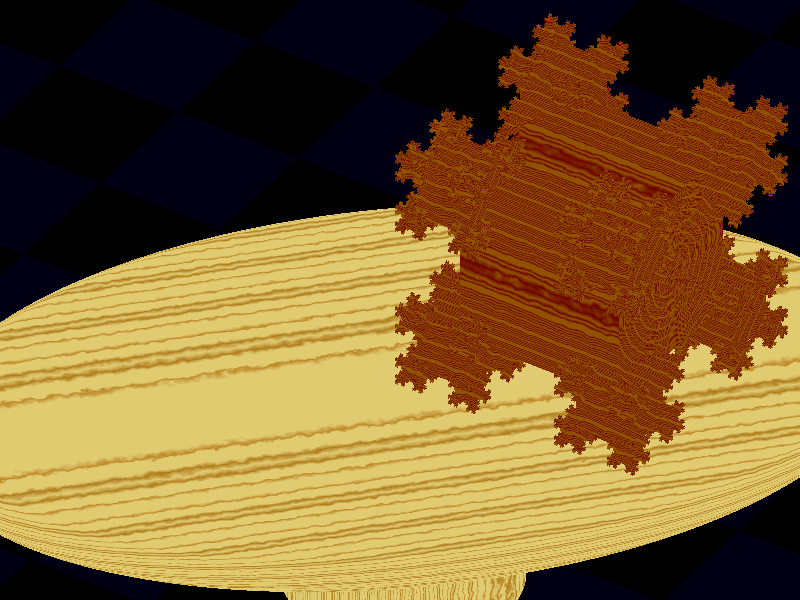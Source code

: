 #declare Radio=true;


global_settings {
    charset            ascii
    adc_bailout        1/255
    ambient_light      <1.0, 1.0, 1.0>
    assumed_gamma      1.3
    hf_gray_16         off
    irid_wavelength    <0.25,0.18,0.14>
    max_trace_level    5
    max_intersections  64
    number_of_waves    10
    noise_generator    2
    ambient_light      0

    #if(Radio)
        radiosity {
            adc_bailout      0.01
            always_sample    on
            brightness       2.0
            count            35  // (max = 1600)
            error_bound      1.8
            gray_threshold   0.4//0.0
            low_error_factor 0.5
            max_sample       30
            minimum_reuse    0.015
            nearest_count    10  // (max = 20)
            normal           off
            pretrace_start   0.08
            pretrace_end     0.004
            recursion_limit  10
        }
     #end
}

#declare Blue = rgb<0.1, 0.23, 0.3>;
sky_sphere {
    pigment {
        gradient y
        color_map {
            [0 Blue*0.02]
            [1 Blue*0.05]
        }
        scale 2
        translate -1
    }
}

#include "textures.inc"
#include "colors.inc"
#include "woods.inc"

#declare LLength=1.5;
#declare LPath=
spline {
	cubic_spline
	-1, <150, 100, 0>
	0, <100 , 100 , 0>
	0.5, <50 , 100 , 0 >
	1, <100 , 100 , -50 >
	1.5, <100,100,-100>
	2, <100,100,-150>
}

#declare zoom=0.158;

//#declare zoom=0.11;
camera {
    orthographic
    location  <0.0, 0.0 ,-10.0>
    right image_width/image_height*x/zoom
    up y/zoom
    look_at <0,-1.5,0>
    sky <0.0, 1.0, 0.0>
    translate -1.5*x
    rotate 28*x
    rotate 57*y
    translate 1.2*y
}

light_source {
    LPath(clock*LLength), rgb 1 
}

// create a block
#macro Block(level,centre,sz)
		box {centre+<+sz,+sz,+sz>,centre+<-sz,-sz,-sz>}
	#if (level>0)
		#local level2=level-1;
		#local sz2=sz/3;
		Block (level2,centre+<+sz,+sz,+sz>,sz2)
		Block (level2,centre+<+sz,+sz,-sz>,sz2)
		Block (level2,centre+<+sz,-sz,+sz>,sz2)
		Block (level2,centre+<+sz,-sz,-sz>,sz2)
		Block (level2,centre+<-sz,+sz,+sz>,sz2)
		Block (level2,centre+<-sz,+sz,-sz>,sz2)
		Block (level2,centre+<-sz,-sz,+sz>,sz2)
		Block (level2,centre+<-sz,-sz,-sz>,sz2)
	#end
#end

//box {
//	<-6,-1.500,-3>, <3, -3, 6>

//table
union {
    //tabletop
    union {
        cylinder {
            <0, 1, 0>, <0, -1, 0>, 3
            scale 0.2*y
        }
        torus {
            3, 0.2
        }

        scale 1.618*x
        translate -1.5*y-0.2*y
        texture {
            T_Wood11
            rotate 90*z
            rotate -92*y
        }
    }////*/
    // leg
    object {
        cylinder {
            <0, -1.5-0.2*2, 0>, <0,-10, 0>, 1.3
        }
        texture {
            T_Wood11
            rotate 92*x
            translate -1.5 * x
            rotate 45*y
        }
    }

    translate -1.5 * x
    rotate 45*y

}

// floor

plane {
    y, -4
    texture {
        pigment {
            checker Blue*0.0, Blue*0.02
            scale 1.5
        }
    }
}//*/


// kochka
union {
	//Block(6,<0,0,0>,1)
	Block(6,<0,0,0>,1)
	texture {
            //White_Marble
            T_Wood34
        }
        translate 1.5/4*(x-z)
}


